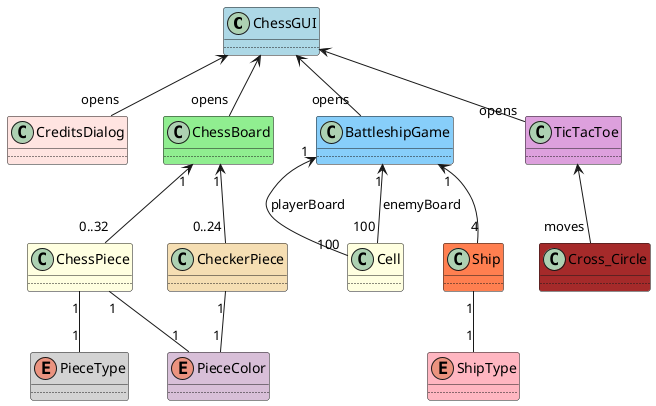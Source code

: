 @startuml
skinparam classAttributeIconSize 0



class ChessGUI #LightBlue {
    ..
}

class CreditsDialog #MistyRose {
    ..
}

class ChessBoard #LightGreen {
    ..
}

class ChessPiece #LightYellow {
    ..
}

class CheckerPiece #Wheat {
    ..
}

enum PieceType #LightGray {
    ..
}

enum PieceColor #Thistle {
    ..
}

class BattleshipGame #lightskyblue {
    ..
}

class Cell #LightYellow {
    ..
}

class Ship #Coral {
    ..
}

enum ShipType #LightPink {
    ..
}

class TicTacToe #plum {
    ..
}

class Cross_Circle #Brown {
    ..
}

ChessGUI  <-- "opens" ChessBoard
ChessGUI  <-- "opens"  CreditsDialog
ChessGUI  <-- "opens"  BattleshipGame
ChessGUI  <-- "opens"  TicTacToe
ChessBoard "1" <-- "0..32" ChessPiece
ChessBoard "1" <-- "0..24" CheckerPiece
ChessPiece "1" -- "1" PieceType
ChessPiece "1" -- "1" PieceColor
CheckerPiece "1" -- "1" PieceColor
BattleshipGame "1" <-- "100" Cell : playerBoard
BattleshipGame  "1"  <-- "100" Cell : enemyBoard
BattleshipGame "1" <-- "4" Ship
Ship "1" -- "1" ShipType
TicTacToe  <-- "moves" Cross_Circle
@enduml
